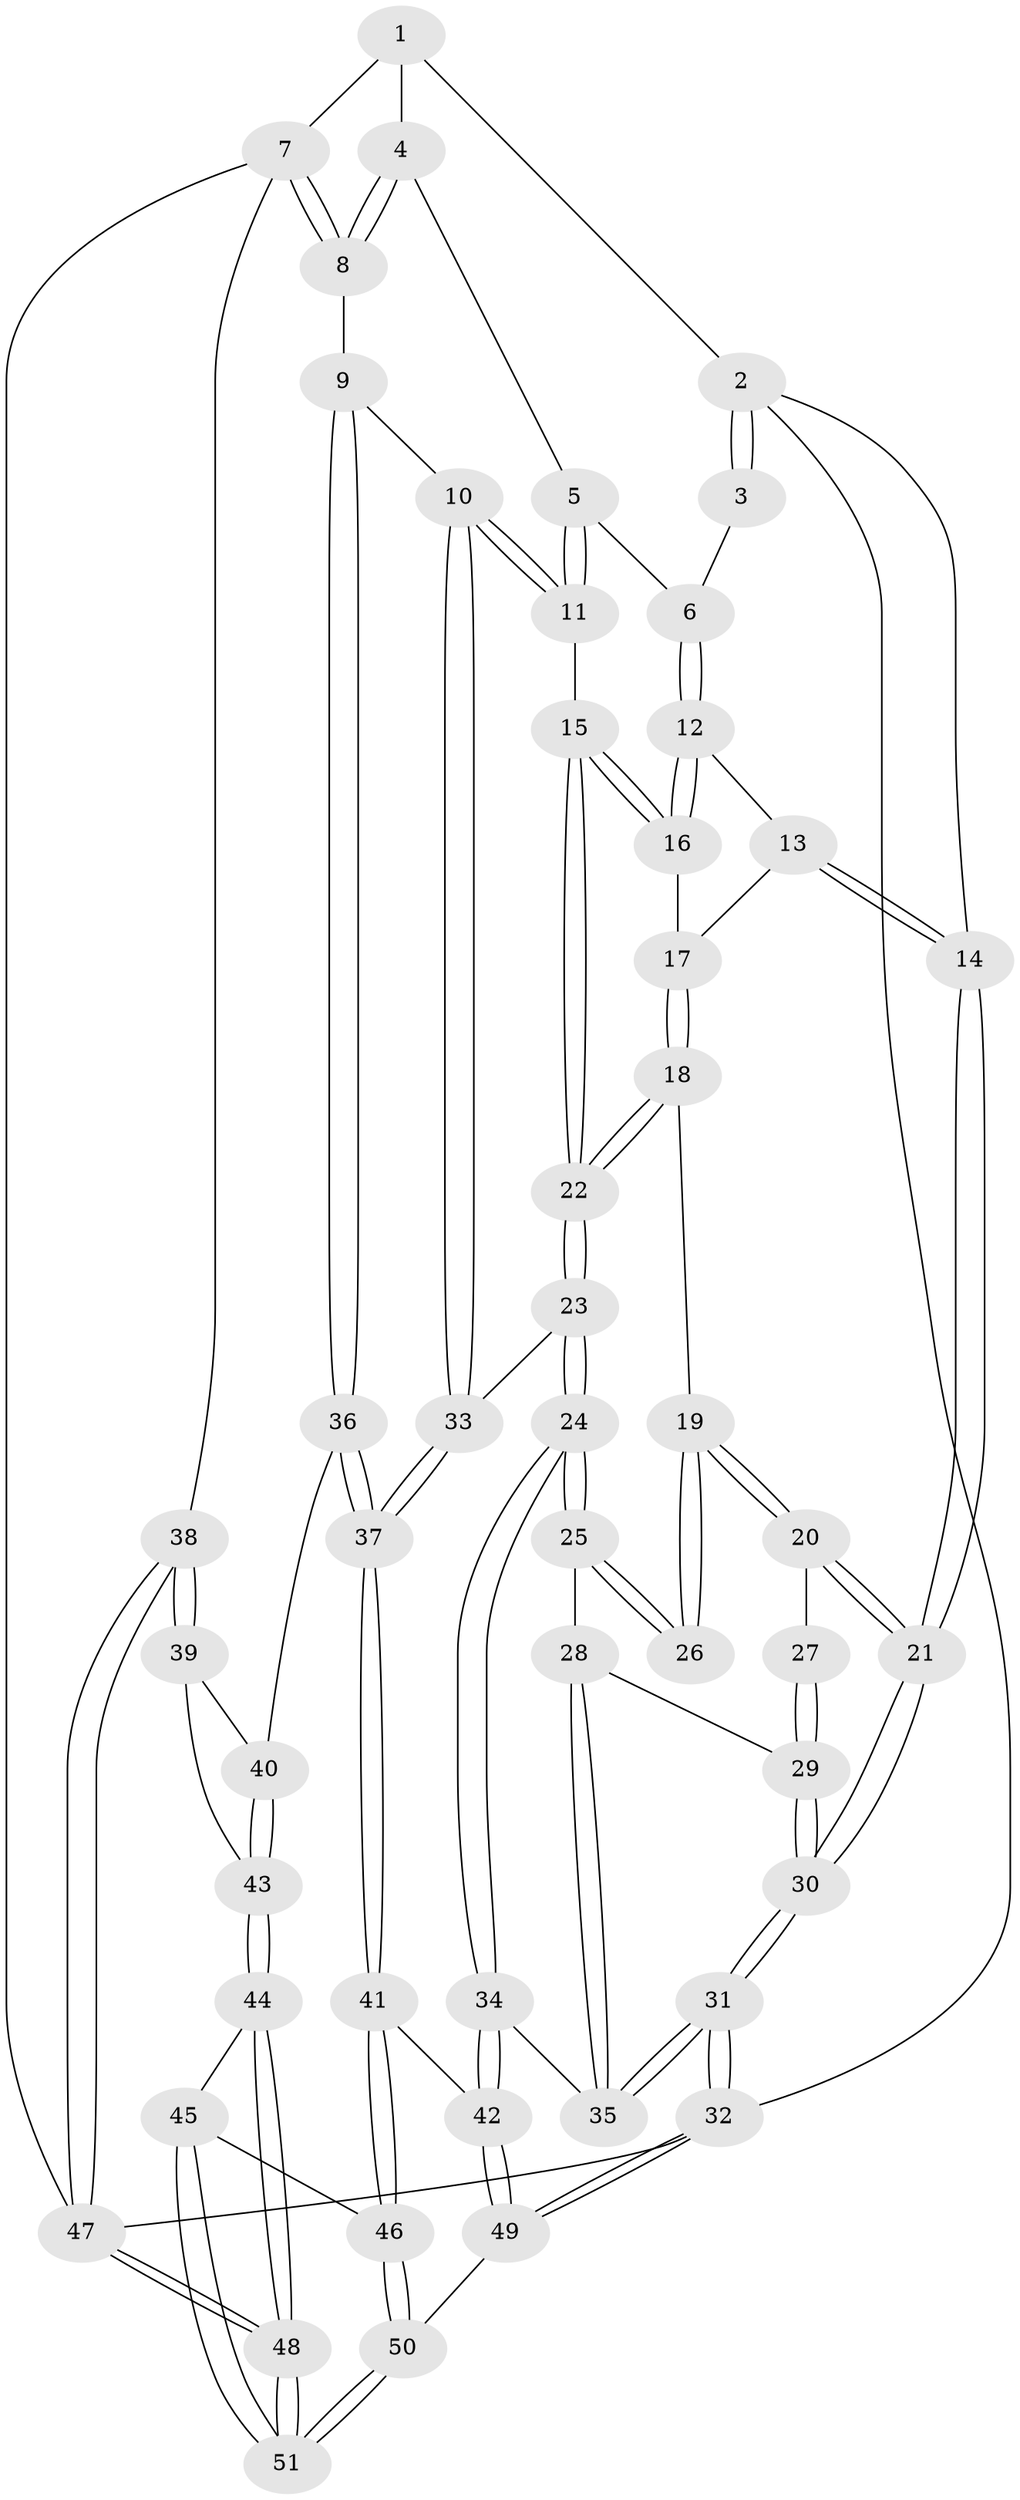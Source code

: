 // Generated by graph-tools (version 1.1) at 2025/03/03/09/25 03:03:21]
// undirected, 51 vertices, 124 edges
graph export_dot {
graph [start="1"]
  node [color=gray90,style=filled];
  1 [pos="+0.6915187700429696+0"];
  2 [pos="+0+0"];
  3 [pos="+0.3140617208563693+0"];
  4 [pos="+0.6620492471803598+0.03686308320321221"];
  5 [pos="+0.4516746045706732+0.14711491209879962"];
  6 [pos="+0.38883818663179964+0.15654496438700227"];
  7 [pos="+1+0.36493181908440353"];
  8 [pos="+0.8190762178607865+0.34005755997835146"];
  9 [pos="+0.7730876726405086+0.38295114181507534"];
  10 [pos="+0.6052672863204609+0.4487008747684976"];
  11 [pos="+0.5351521030341873+0.4353698220065607"];
  12 [pos="+0.3831814615287052+0.15895734832217606"];
  13 [pos="+0.19638632528752697+0.14388651320245438"];
  14 [pos="+0+0"];
  15 [pos="+0.5256705649037612+0.4366640012694147"];
  16 [pos="+0.3665447409768114+0.35026638469568055"];
  17 [pos="+0.23546950870043593+0.411475226738531"];
  18 [pos="+0.23005062839253854+0.4212407800542489"];
  19 [pos="+0.20647597288934869+0.43884428784081564"];
  20 [pos="+0+0.38510477506057655"];
  21 [pos="+0+0.3719298341889552"];
  22 [pos="+0.4040906286066334+0.5306435791340515"];
  23 [pos="+0.3980582234709449+0.5519820235921197"];
  24 [pos="+0.3317112273803322+0.7024781871045699"];
  25 [pos="+0.2084618074582403+0.5079295897189129"];
  26 [pos="+0.20645348801756794+0.43968344614978017"];
  27 [pos="+0.10025612108999811+0.5433605609974572"];
  28 [pos="+0.14652076182494367+0.5841354515860233"];
  29 [pos="+0.10401000662098096+0.6076843158268787"];
  30 [pos="+0+0.8042157278080391"];
  31 [pos="+0+0.8725688472726965"];
  32 [pos="+0+1"];
  33 [pos="+0.5711609011893704+0.6550705390220837"];
  34 [pos="+0.3319702977498083+0.7612458663774921"];
  35 [pos="+0.29233012002424696+0.7662805156040297"];
  36 [pos="+0.7704084665652488+0.6939820597728815"];
  37 [pos="+0.5651575379760433+0.7763497982132491"];
  38 [pos="+1+0.694236074981749"];
  39 [pos="+1+0.70019857156688"];
  40 [pos="+0.7752347601388193+0.6967771160459031"];
  41 [pos="+0.5556285399267799+0.7897232572536635"];
  42 [pos="+0.33402114506584996+0.7626885985471288"];
  43 [pos="+0.8267039761080154+0.844879476054617"];
  44 [pos="+0.8112533446679318+0.91738472801347"];
  45 [pos="+0.6364064732271952+0.8448091231603428"];
  46 [pos="+0.5566016038384883+0.7921290647435283"];
  47 [pos="+1+1"];
  48 [pos="+1+1"];
  49 [pos="+0.3285081819175841+1"];
  50 [pos="+0.5141726133447432+1"];
  51 [pos="+0.799543394450322+1"];
  1 -- 2;
  1 -- 4;
  1 -- 7;
  2 -- 3;
  2 -- 3;
  2 -- 14;
  2 -- 32;
  3 -- 6;
  4 -- 5;
  4 -- 8;
  4 -- 8;
  5 -- 6;
  5 -- 11;
  5 -- 11;
  6 -- 12;
  6 -- 12;
  7 -- 8;
  7 -- 8;
  7 -- 38;
  7 -- 47;
  8 -- 9;
  9 -- 10;
  9 -- 36;
  9 -- 36;
  10 -- 11;
  10 -- 11;
  10 -- 33;
  10 -- 33;
  11 -- 15;
  12 -- 13;
  12 -- 16;
  12 -- 16;
  13 -- 14;
  13 -- 14;
  13 -- 17;
  14 -- 21;
  14 -- 21;
  15 -- 16;
  15 -- 16;
  15 -- 22;
  15 -- 22;
  16 -- 17;
  17 -- 18;
  17 -- 18;
  18 -- 19;
  18 -- 22;
  18 -- 22;
  19 -- 20;
  19 -- 20;
  19 -- 26;
  19 -- 26;
  20 -- 21;
  20 -- 21;
  20 -- 27;
  21 -- 30;
  21 -- 30;
  22 -- 23;
  22 -- 23;
  23 -- 24;
  23 -- 24;
  23 -- 33;
  24 -- 25;
  24 -- 25;
  24 -- 34;
  24 -- 34;
  25 -- 26;
  25 -- 26;
  25 -- 28;
  27 -- 29;
  27 -- 29;
  28 -- 29;
  28 -- 35;
  28 -- 35;
  29 -- 30;
  29 -- 30;
  30 -- 31;
  30 -- 31;
  31 -- 32;
  31 -- 32;
  31 -- 35;
  31 -- 35;
  32 -- 49;
  32 -- 49;
  32 -- 47;
  33 -- 37;
  33 -- 37;
  34 -- 35;
  34 -- 42;
  34 -- 42;
  36 -- 37;
  36 -- 37;
  36 -- 40;
  37 -- 41;
  37 -- 41;
  38 -- 39;
  38 -- 39;
  38 -- 47;
  38 -- 47;
  39 -- 40;
  39 -- 43;
  40 -- 43;
  40 -- 43;
  41 -- 42;
  41 -- 46;
  41 -- 46;
  42 -- 49;
  42 -- 49;
  43 -- 44;
  43 -- 44;
  44 -- 45;
  44 -- 48;
  44 -- 48;
  45 -- 46;
  45 -- 51;
  45 -- 51;
  46 -- 50;
  46 -- 50;
  47 -- 48;
  47 -- 48;
  48 -- 51;
  48 -- 51;
  49 -- 50;
  50 -- 51;
  50 -- 51;
}
